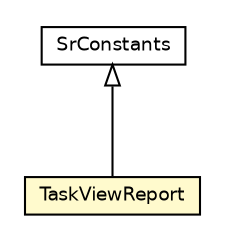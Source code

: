 #!/usr/local/bin/dot
#
# Class diagram 
# Generated by UMLGraph version R5_6 (http://www.umlgraph.org/)
#

digraph G {
	edge [fontname="Helvetica",fontsize=10,labelfontname="Helvetica",labelfontsize=10];
	node [fontname="Helvetica",fontsize=10,shape=plaintext];
	nodesep=0.25;
	ranksep=0.5;
	// net.ljcomputing.sr.model.TaskViewReport
	c80 [label=<<table title="net.ljcomputing.sr.model.TaskViewReport" border="0" cellborder="1" cellspacing="0" cellpadding="2" port="p" bgcolor="lemonChiffon" href="./TaskViewReport.html">
		<tr><td><table border="0" cellspacing="0" cellpadding="1">
<tr><td align="center" balign="center"> TaskViewReport </td></tr>
		</table></td></tr>
		</table>>, URL="./TaskViewReport.html", fontname="Helvetica", fontcolor="black", fontsize=9.0];
	// net.ljcomputing.sr.model.SrConstants
	c82 [label=<<table title="net.ljcomputing.sr.model.SrConstants" border="0" cellborder="1" cellspacing="0" cellpadding="2" port="p" href="./SrConstants.html">
		<tr><td><table border="0" cellspacing="0" cellpadding="1">
<tr><td align="center" balign="center"> SrConstants </td></tr>
		</table></td></tr>
		</table>>, URL="./SrConstants.html", fontname="Helvetica", fontcolor="black", fontsize=9.0];
	//net.ljcomputing.sr.model.TaskViewReport extends net.ljcomputing.sr.model.SrConstants
	c82:p -> c80:p [dir=back,arrowtail=empty];
}

